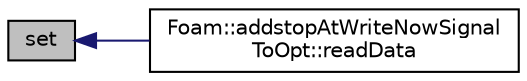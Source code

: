 digraph "set"
{
  bgcolor="transparent";
  edge [fontname="Helvetica",fontsize="10",labelfontname="Helvetica",labelfontsize="10"];
  node [fontname="Helvetica",fontsize="10",shape=record];
  rankdir="LR";
  Node1 [label="set",height=0.2,width=0.4,color="black", fillcolor="grey75", style="filled", fontcolor="black"];
  Node1 -> Node2 [dir="back",color="midnightblue",fontsize="10",style="solid",fontname="Helvetica"];
  Node2 [label="Foam::addstopAtWriteNowSignal\lToOpt::readData",height=0.2,width=0.4,color="black",URL="$a00025.html#a27acfcce377f5e7a42aa7545b6601208",tooltip="Read. "];
}
